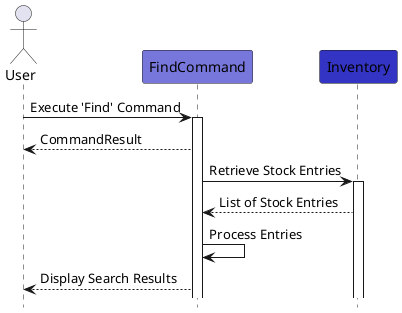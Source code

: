 @startuml FindCommandDiagram

!define LOGIC_COLOR #3333C4
!define LOGIC_COLOR_T1 #7777DB

hide footbox
actor User
participant "FindCommand" as FindCmd LOGIC_COLOR_T1
participant "Inventory" as Inventory LOGIC_COLOR

User -> FindCmd: Execute 'Find' Command
activate FindCmd
User <-- FindCmd: CommandResult
FindCmd -> Inventory: Retrieve Stock Entries
activate Inventory
Inventory --> FindCmd: List of Stock Entries

FindCmd -> FindCmd: Process Entries
FindCmd --> User: Display Search Results

@enduml

